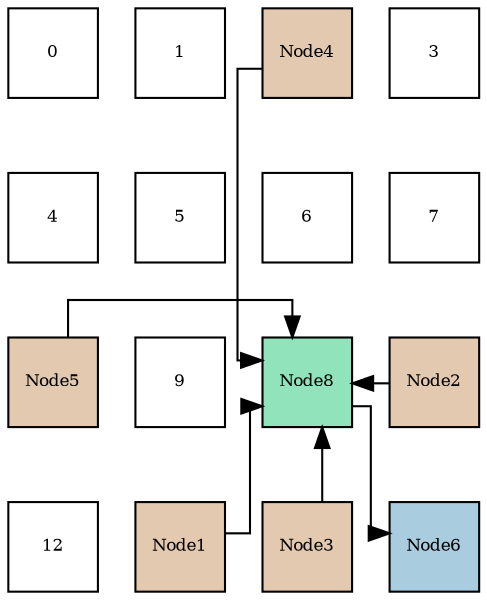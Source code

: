 digraph layout{
 rankdir=TB;
 splines=ortho;
 node [style=filled shape=square fixedsize=true width=0.6];
0[label="0", fontsize=8, fillcolor="#ffffff"];
1[label="1", fontsize=8, fillcolor="#ffffff"];
2[label="Node4", fontsize=8, fillcolor="#e3c9af"];
3[label="3", fontsize=8, fillcolor="#ffffff"];
4[label="4", fontsize=8, fillcolor="#ffffff"];
5[label="5", fontsize=8, fillcolor="#ffffff"];
6[label="6", fontsize=8, fillcolor="#ffffff"];
7[label="7", fontsize=8, fillcolor="#ffffff"];
8[label="Node5", fontsize=8, fillcolor="#e3c9af"];
9[label="9", fontsize=8, fillcolor="#ffffff"];
10[label="Node8", fontsize=8, fillcolor="#91e3bb"];
11[label="Node2", fontsize=8, fillcolor="#e3c9af"];
12[label="12", fontsize=8, fillcolor="#ffffff"];
13[label="Node1", fontsize=8, fillcolor="#e3c9af"];
14[label="Node3", fontsize=8, fillcolor="#e3c9af"];
15[label="Node6", fontsize=8, fillcolor="#a9ccde"];
edge [constraint=false, style=vis];10 -> 15;
13 -> 10;
11 -> 10;
14 -> 10;
2 -> 10;
8 -> 10;
edge [constraint=true, style=invis];
0 -> 4 -> 8 -> 12;
1 -> 5 -> 9 -> 13;
2 -> 6 -> 10 -> 14;
3 -> 7 -> 11 -> 15;
rank = same {0 -> 1 -> 2 -> 3};
rank = same {4 -> 5 -> 6 -> 7};
rank = same {8 -> 9 -> 10 -> 11};
rank = same {12 -> 13 -> 14 -> 15};
}